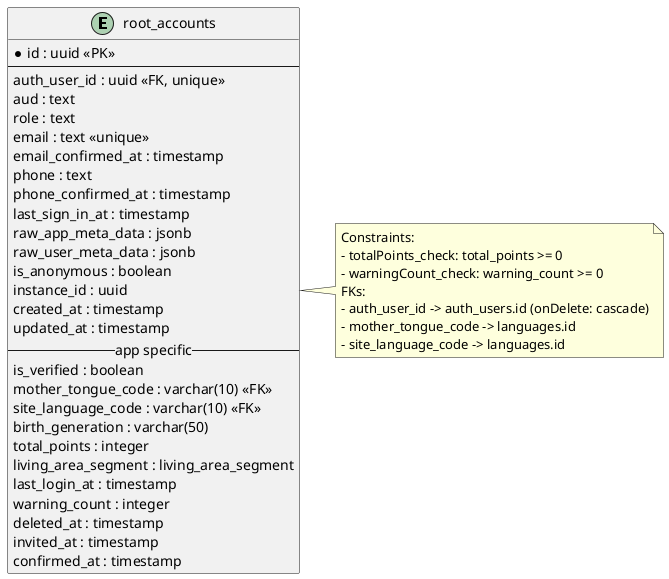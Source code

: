 @startuml root_accounts
' root_accounts 単独 ER 図
entity "root_accounts" as root_accounts {
  * id : uuid <<PK>>
  --
  auth_user_id : uuid <<FK, unique>>
  aud : text
  role : text
  email : text <<unique>>
  email_confirmed_at : timestamp
  phone : text
  phone_confirmed_at : timestamp
  last_sign_in_at : timestamp
  raw_app_meta_data : jsonb
  raw_user_meta_data : jsonb
  is_anonymous : boolean
  instance_id : uuid
  created_at : timestamp
  updated_at : timestamp
  -- app specific --
  is_verified : boolean
  mother_tongue_code : varchar(10) <<FK>>
  site_language_code : varchar(10) <<FK>>
  birth_generation : varchar(50)
  total_points : integer
  living_area_segment : living_area_segment
  last_login_at : timestamp
  warning_count : integer
  deleted_at : timestamp
  invited_at : timestamp
  confirmed_at : timestamp
}

note right of root_accounts
  Constraints:
  - totalPoints_check: total_points >= 0
  - warningCount_check: warning_count >= 0
  FKs:
  - auth_user_id -> auth_users.id (onDelete: cascade)
  - mother_tongue_code -> languages.id
  - site_language_code -> languages.id
end note
@enduml
